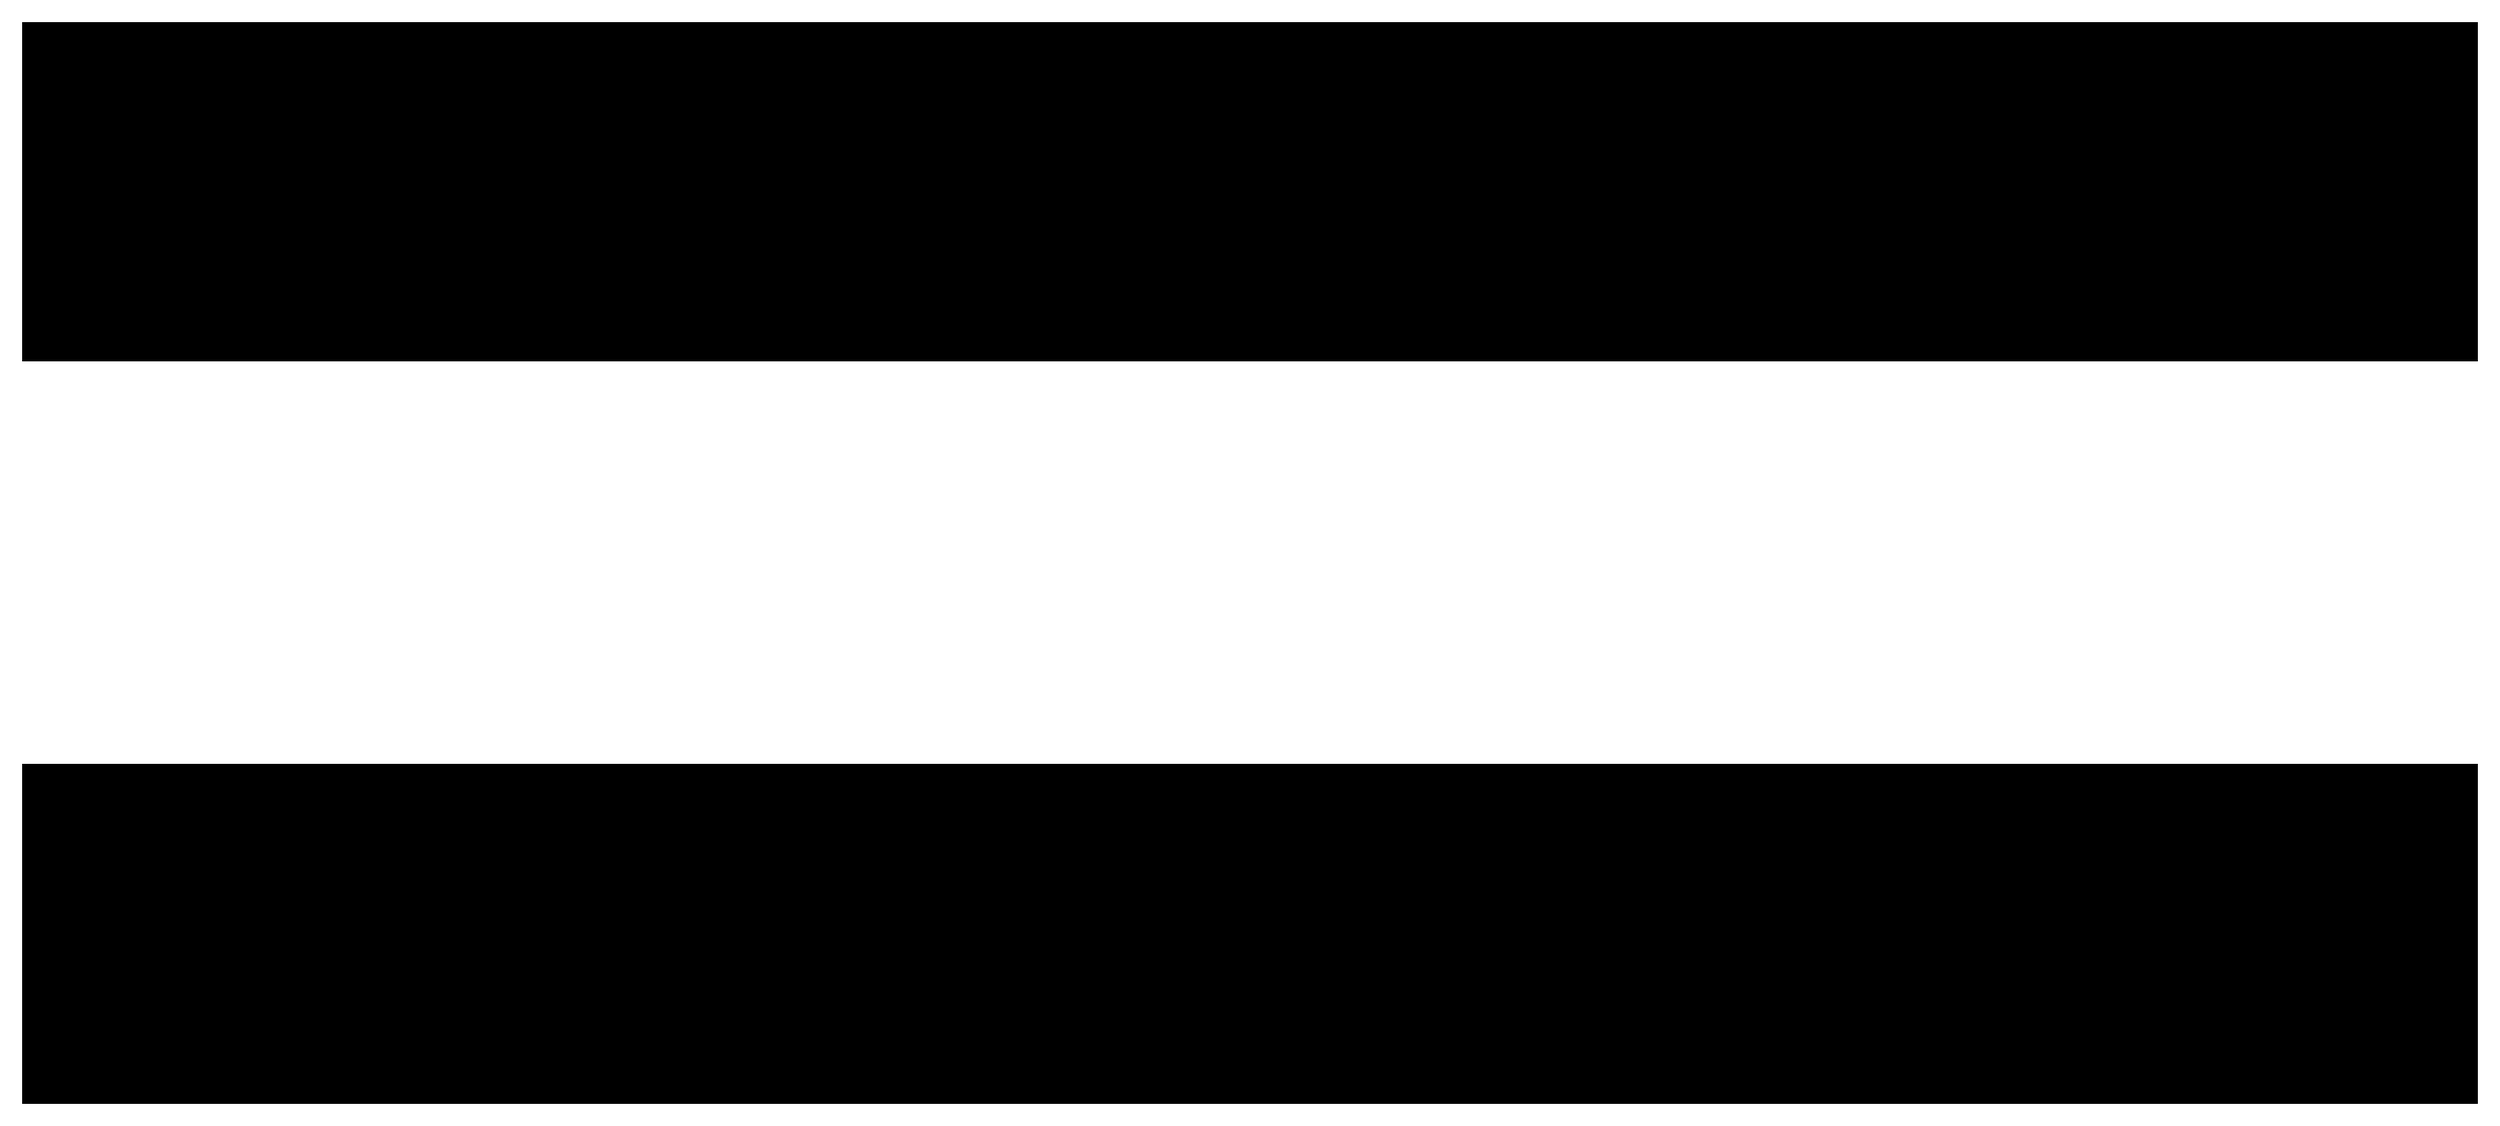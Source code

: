 


\begin{tikzpicture}[y=0.80pt, x=0.80pt, yscale=-1.0, xscale=1.0, inner sep=0pt, outer sep=0pt]
\begin{scope}[shift={(100.0,1856.0)},nonzero rule]
  \path[draw=.,fill=.,line width=1.600pt] (1724.0,-848.0) --
    (324.0,-848.0) -- (324.0,-1040.0) -- (1724.0,-1040.0) --
    (1724.0,-848.0) -- cycle(1724.0,-424.0) -- (324.0,-424.0) --
    (324.0,-616.0) -- (1724.0,-616.0) -- (1724.0,-424.0) --
    cycle;
\end{scope}

\end{tikzpicture}

